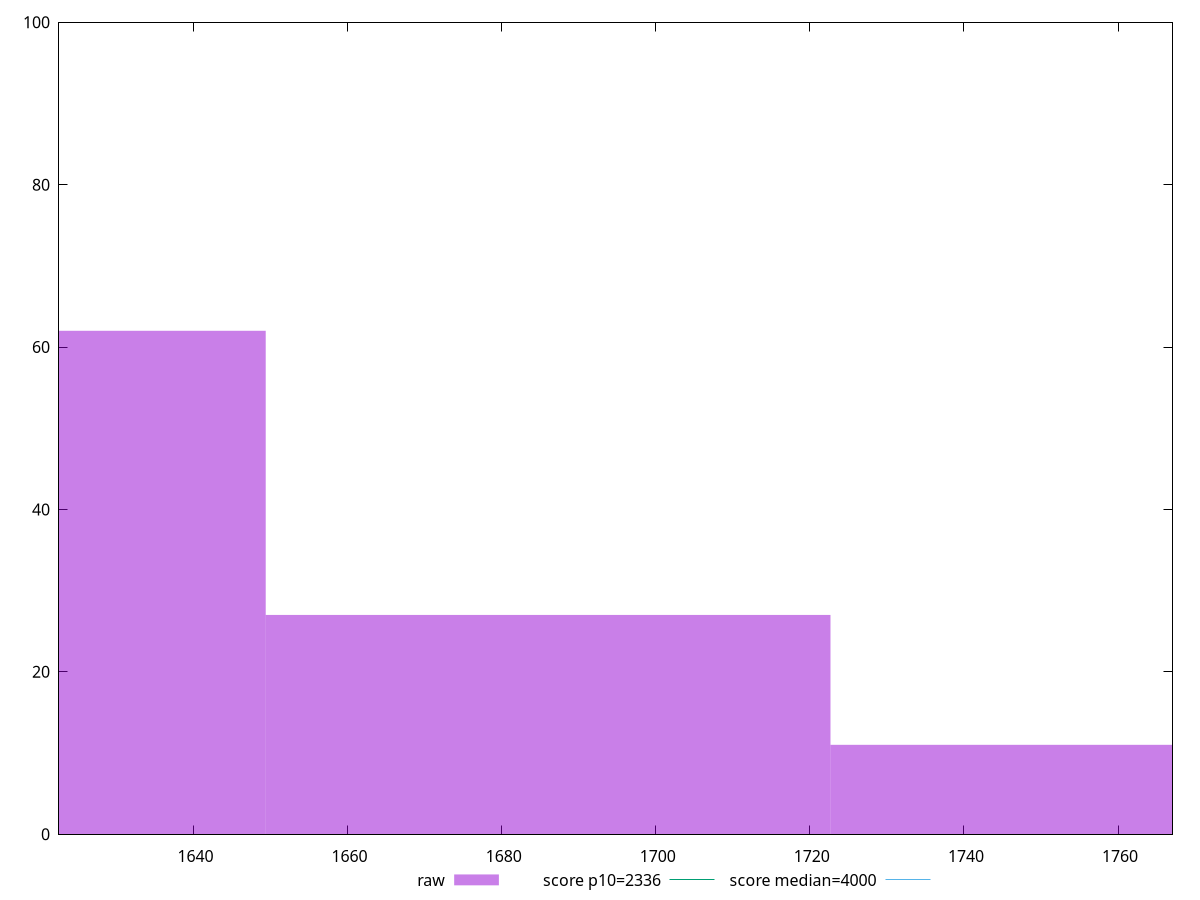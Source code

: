 reset

$raw <<EOF
1759.3293075706354 11
1612.718531939749 62
1686.0239197551923 27
EOF

set key outside below
set boxwidth 73.30538781544314
set xrange [1622.5395000000003:1767.0710000000004]
set yrange [0:100]
set trange [0:100]
set style fill transparent solid 0.5 noborder

set parametric
set terminal svg size 640, 490 enhanced background rgb 'white'
set output "report_00011_2021-02-09T10:53:21.242Z/first-meaningful-paint/samples/pages+cached+noadtech+nomedia+nocss/raw/histogram.svg"

plot $raw title "raw" with boxes, \
     2336,t title "score p10=2336", \
     4000,t title "score median=4000"

reset
